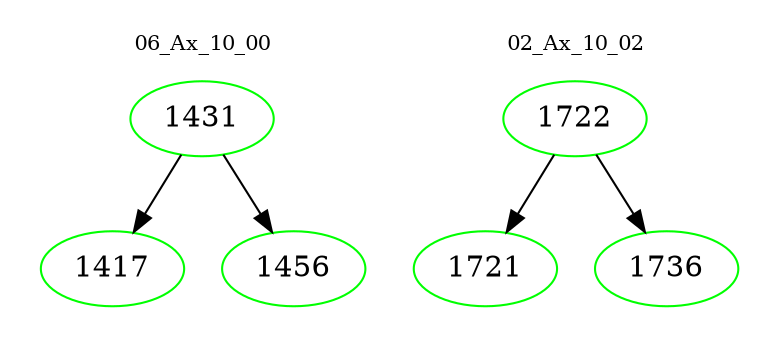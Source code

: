 digraph{
subgraph cluster_0 {
color = white
label = "06_Ax_10_00";
fontsize=10;
T0_1431 [label="1431", color="green"]
T0_1431 -> T0_1417 [color="black"]
T0_1417 [label="1417", color="green"]
T0_1431 -> T0_1456 [color="black"]
T0_1456 [label="1456", color="green"]
}
subgraph cluster_1 {
color = white
label = "02_Ax_10_02";
fontsize=10;
T1_1722 [label="1722", color="green"]
T1_1722 -> T1_1721 [color="black"]
T1_1721 [label="1721", color="green"]
T1_1722 -> T1_1736 [color="black"]
T1_1736 [label="1736", color="green"]
}
}
